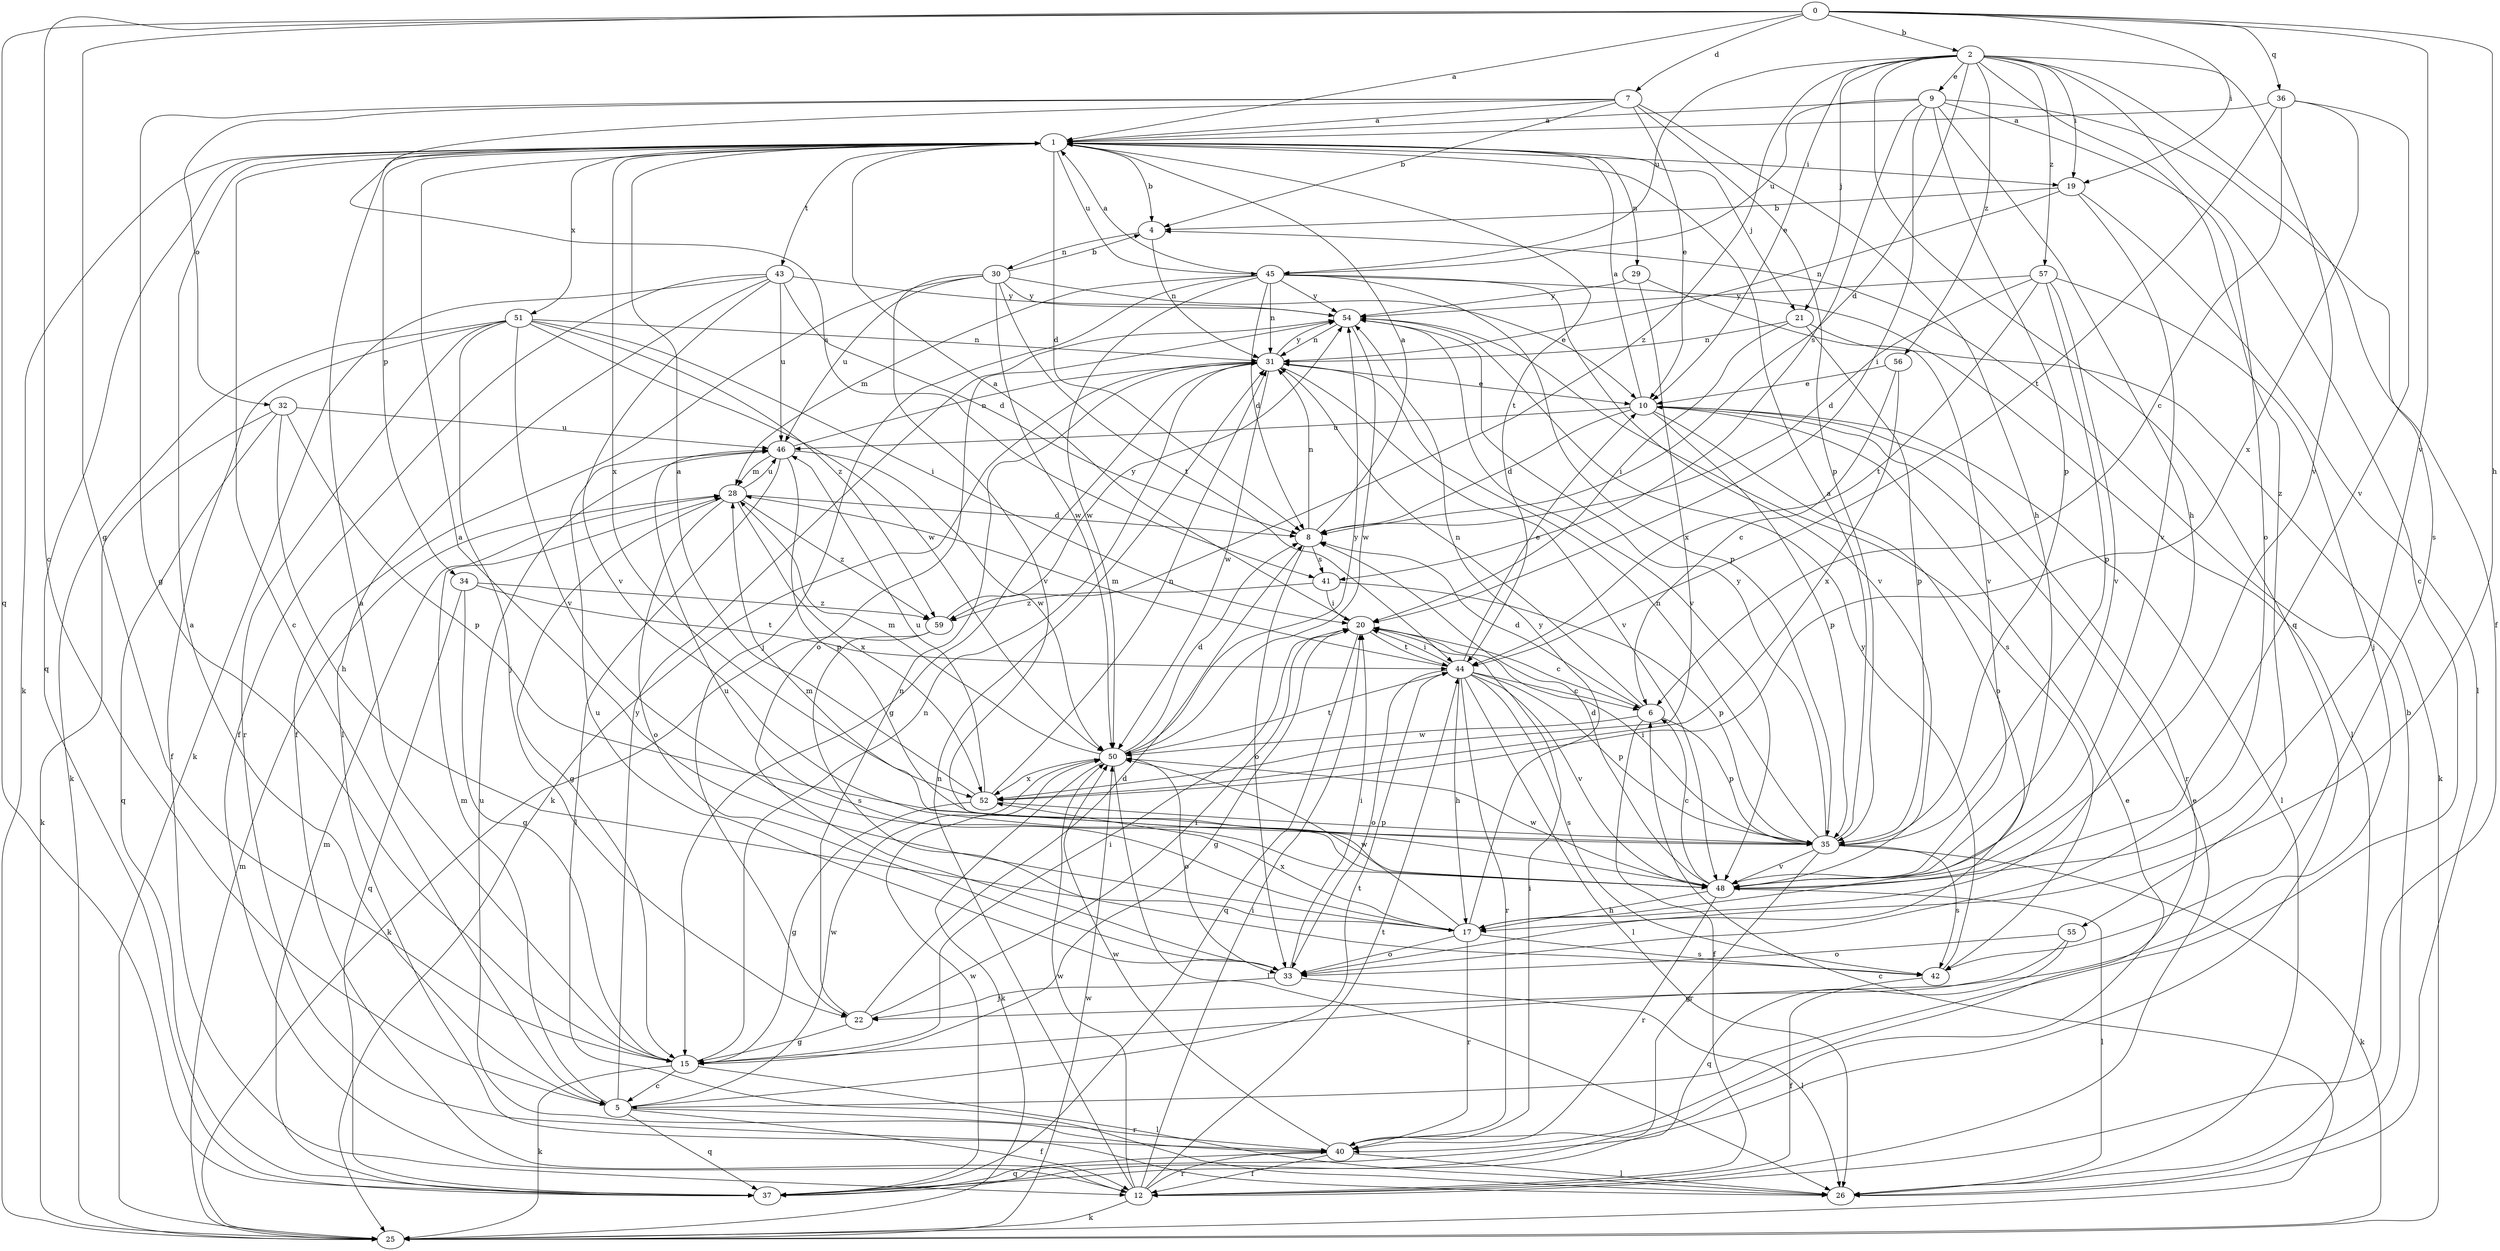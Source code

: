 strict digraph  {
0;
1;
2;
4;
5;
6;
7;
8;
9;
10;
12;
15;
17;
19;
20;
21;
22;
25;
26;
28;
29;
30;
31;
32;
33;
34;
35;
36;
37;
40;
41;
42;
43;
44;
45;
46;
48;
50;
51;
52;
54;
55;
56;
57;
59;
0 -> 1  [label=a];
0 -> 2  [label=b];
0 -> 5  [label=c];
0 -> 7  [label=d];
0 -> 15  [label=g];
0 -> 17  [label=h];
0 -> 19  [label=i];
0 -> 36  [label=q];
0 -> 37  [label=q];
0 -> 48  [label=v];
1 -> 4  [label=b];
1 -> 5  [label=c];
1 -> 8  [label=d];
1 -> 19  [label=i];
1 -> 21  [label=j];
1 -> 25  [label=k];
1 -> 29  [label=n];
1 -> 34  [label=p];
1 -> 37  [label=q];
1 -> 43  [label=t];
1 -> 44  [label=t];
1 -> 45  [label=u];
1 -> 51  [label=x];
1 -> 52  [label=x];
2 -> 5  [label=c];
2 -> 8  [label=d];
2 -> 9  [label=e];
2 -> 10  [label=e];
2 -> 12  [label=f];
2 -> 19  [label=i];
2 -> 21  [label=j];
2 -> 37  [label=q];
2 -> 45  [label=u];
2 -> 48  [label=v];
2 -> 55  [label=z];
2 -> 56  [label=z];
2 -> 57  [label=z];
2 -> 59  [label=z];
4 -> 30  [label=n];
4 -> 31  [label=n];
5 -> 1  [label=a];
5 -> 12  [label=f];
5 -> 28  [label=m];
5 -> 37  [label=q];
5 -> 40  [label=r];
5 -> 44  [label=t];
5 -> 50  [label=w];
5 -> 54  [label=y];
6 -> 8  [label=d];
6 -> 12  [label=f];
6 -> 31  [label=n];
6 -> 35  [label=p];
6 -> 50  [label=w];
7 -> 1  [label=a];
7 -> 4  [label=b];
7 -> 10  [label=e];
7 -> 15  [label=g];
7 -> 17  [label=h];
7 -> 32  [label=o];
7 -> 35  [label=p];
7 -> 41  [label=s];
8 -> 1  [label=a];
8 -> 31  [label=n];
8 -> 33  [label=o];
8 -> 41  [label=s];
9 -> 1  [label=a];
9 -> 17  [label=h];
9 -> 20  [label=i];
9 -> 33  [label=o];
9 -> 35  [label=p];
9 -> 41  [label=s];
9 -> 42  [label=s];
9 -> 45  [label=u];
10 -> 1  [label=a];
10 -> 8  [label=d];
10 -> 26  [label=l];
10 -> 33  [label=o];
10 -> 35  [label=p];
10 -> 40  [label=r];
10 -> 46  [label=u];
12 -> 10  [label=e];
12 -> 20  [label=i];
12 -> 25  [label=k];
12 -> 31  [label=n];
12 -> 40  [label=r];
12 -> 44  [label=t];
12 -> 50  [label=w];
15 -> 1  [label=a];
15 -> 5  [label=c];
15 -> 20  [label=i];
15 -> 25  [label=k];
15 -> 26  [label=l];
15 -> 31  [label=n];
17 -> 1  [label=a];
17 -> 33  [label=o];
17 -> 40  [label=r];
17 -> 42  [label=s];
17 -> 46  [label=u];
17 -> 50  [label=w];
17 -> 52  [label=x];
17 -> 54  [label=y];
19 -> 4  [label=b];
19 -> 26  [label=l];
19 -> 31  [label=n];
19 -> 48  [label=v];
20 -> 1  [label=a];
20 -> 6  [label=c];
20 -> 15  [label=g];
20 -> 37  [label=q];
20 -> 44  [label=t];
21 -> 20  [label=i];
21 -> 25  [label=k];
21 -> 31  [label=n];
21 -> 35  [label=p];
22 -> 8  [label=d];
22 -> 15  [label=g];
22 -> 20  [label=i];
22 -> 31  [label=n];
25 -> 6  [label=c];
25 -> 28  [label=m];
25 -> 50  [label=w];
26 -> 4  [label=b];
28 -> 8  [label=d];
28 -> 15  [label=g];
28 -> 33  [label=o];
28 -> 46  [label=u];
28 -> 52  [label=x];
28 -> 59  [label=z];
29 -> 48  [label=v];
29 -> 52  [label=x];
29 -> 54  [label=y];
30 -> 4  [label=b];
30 -> 10  [label=e];
30 -> 12  [label=f];
30 -> 44  [label=t];
30 -> 46  [label=u];
30 -> 48  [label=v];
30 -> 50  [label=w];
30 -> 54  [label=y];
31 -> 10  [label=e];
31 -> 15  [label=g];
31 -> 25  [label=k];
31 -> 48  [label=v];
31 -> 50  [label=w];
31 -> 54  [label=y];
32 -> 17  [label=h];
32 -> 25  [label=k];
32 -> 35  [label=p];
32 -> 37  [label=q];
32 -> 46  [label=u];
33 -> 20  [label=i];
33 -> 22  [label=j];
33 -> 26  [label=l];
33 -> 46  [label=u];
34 -> 15  [label=g];
34 -> 37  [label=q];
34 -> 44  [label=t];
34 -> 59  [label=z];
35 -> 1  [label=a];
35 -> 20  [label=i];
35 -> 25  [label=k];
35 -> 31  [label=n];
35 -> 40  [label=r];
35 -> 42  [label=s];
35 -> 48  [label=v];
35 -> 54  [label=y];
36 -> 1  [label=a];
36 -> 6  [label=c];
36 -> 44  [label=t];
36 -> 48  [label=v];
36 -> 52  [label=x];
37 -> 10  [label=e];
37 -> 28  [label=m];
37 -> 50  [label=w];
40 -> 12  [label=f];
40 -> 20  [label=i];
40 -> 26  [label=l];
40 -> 37  [label=q];
40 -> 46  [label=u];
40 -> 50  [label=w];
41 -> 20  [label=i];
41 -> 35  [label=p];
41 -> 59  [label=z];
42 -> 12  [label=f];
42 -> 54  [label=y];
43 -> 8  [label=d];
43 -> 12  [label=f];
43 -> 25  [label=k];
43 -> 26  [label=l];
43 -> 46  [label=u];
43 -> 48  [label=v];
43 -> 54  [label=y];
44 -> 6  [label=c];
44 -> 10  [label=e];
44 -> 17  [label=h];
44 -> 20  [label=i];
44 -> 26  [label=l];
44 -> 28  [label=m];
44 -> 33  [label=o];
44 -> 35  [label=p];
44 -> 40  [label=r];
44 -> 42  [label=s];
44 -> 48  [label=v];
45 -> 1  [label=a];
45 -> 8  [label=d];
45 -> 22  [label=j];
45 -> 26  [label=l];
45 -> 28  [label=m];
45 -> 31  [label=n];
45 -> 35  [label=p];
45 -> 48  [label=v];
45 -> 50  [label=w];
45 -> 54  [label=y];
46 -> 26  [label=l];
46 -> 28  [label=m];
46 -> 31  [label=n];
46 -> 35  [label=p];
46 -> 50  [label=w];
48 -> 6  [label=c];
48 -> 8  [label=d];
48 -> 17  [label=h];
48 -> 26  [label=l];
48 -> 28  [label=m];
48 -> 40  [label=r];
48 -> 50  [label=w];
50 -> 8  [label=d];
50 -> 25  [label=k];
50 -> 26  [label=l];
50 -> 28  [label=m];
50 -> 33  [label=o];
50 -> 44  [label=t];
50 -> 52  [label=x];
50 -> 54  [label=y];
51 -> 12  [label=f];
51 -> 20  [label=i];
51 -> 22  [label=j];
51 -> 25  [label=k];
51 -> 31  [label=n];
51 -> 40  [label=r];
51 -> 48  [label=v];
51 -> 50  [label=w];
51 -> 59  [label=z];
52 -> 1  [label=a];
52 -> 15  [label=g];
52 -> 31  [label=n];
52 -> 35  [label=p];
52 -> 46  [label=u];
54 -> 31  [label=n];
54 -> 33  [label=o];
54 -> 42  [label=s];
54 -> 48  [label=v];
54 -> 50  [label=w];
55 -> 15  [label=g];
55 -> 33  [label=o];
55 -> 37  [label=q];
56 -> 6  [label=c];
56 -> 10  [label=e];
56 -> 52  [label=x];
57 -> 8  [label=d];
57 -> 22  [label=j];
57 -> 35  [label=p];
57 -> 44  [label=t];
57 -> 48  [label=v];
57 -> 54  [label=y];
59 -> 25  [label=k];
59 -> 42  [label=s];
59 -> 54  [label=y];
}
